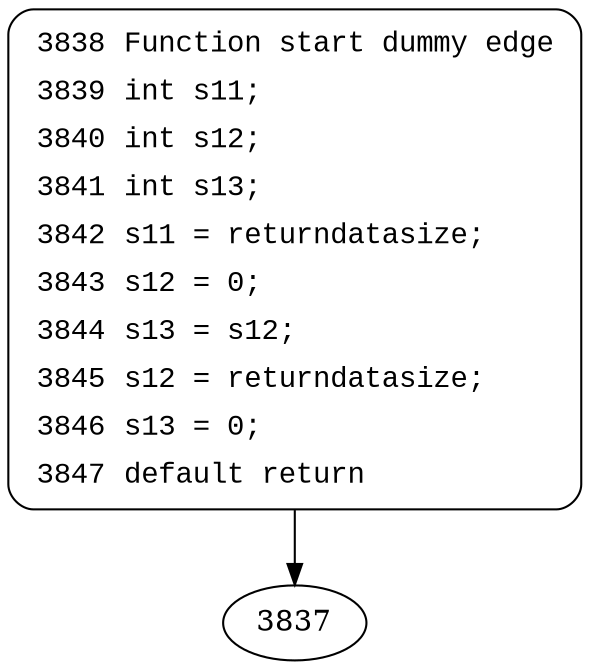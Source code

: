 digraph block4142 {
3838 [style="filled,bold" penwidth="1" fillcolor="white" fontname="Courier New" shape="Mrecord" label=<<table border="0" cellborder="0" cellpadding="3" bgcolor="white"><tr><td align="right">3838</td><td align="left">Function start dummy edge</td></tr><tr><td align="right">3839</td><td align="left">int s11;</td></tr><tr><td align="right">3840</td><td align="left">int s12;</td></tr><tr><td align="right">3841</td><td align="left">int s13;</td></tr><tr><td align="right">3842</td><td align="left">s11 = returndatasize;</td></tr><tr><td align="right">3843</td><td align="left">s12 = 0;</td></tr><tr><td align="right">3844</td><td align="left">s13 = s12;</td></tr><tr><td align="right">3845</td><td align="left">s12 = returndatasize;</td></tr><tr><td align="right">3846</td><td align="left">s13 = 0;</td></tr><tr><td align="right">3847</td><td align="left">default return</td></tr></table>>]
3838 -> 3837[label=""]
}